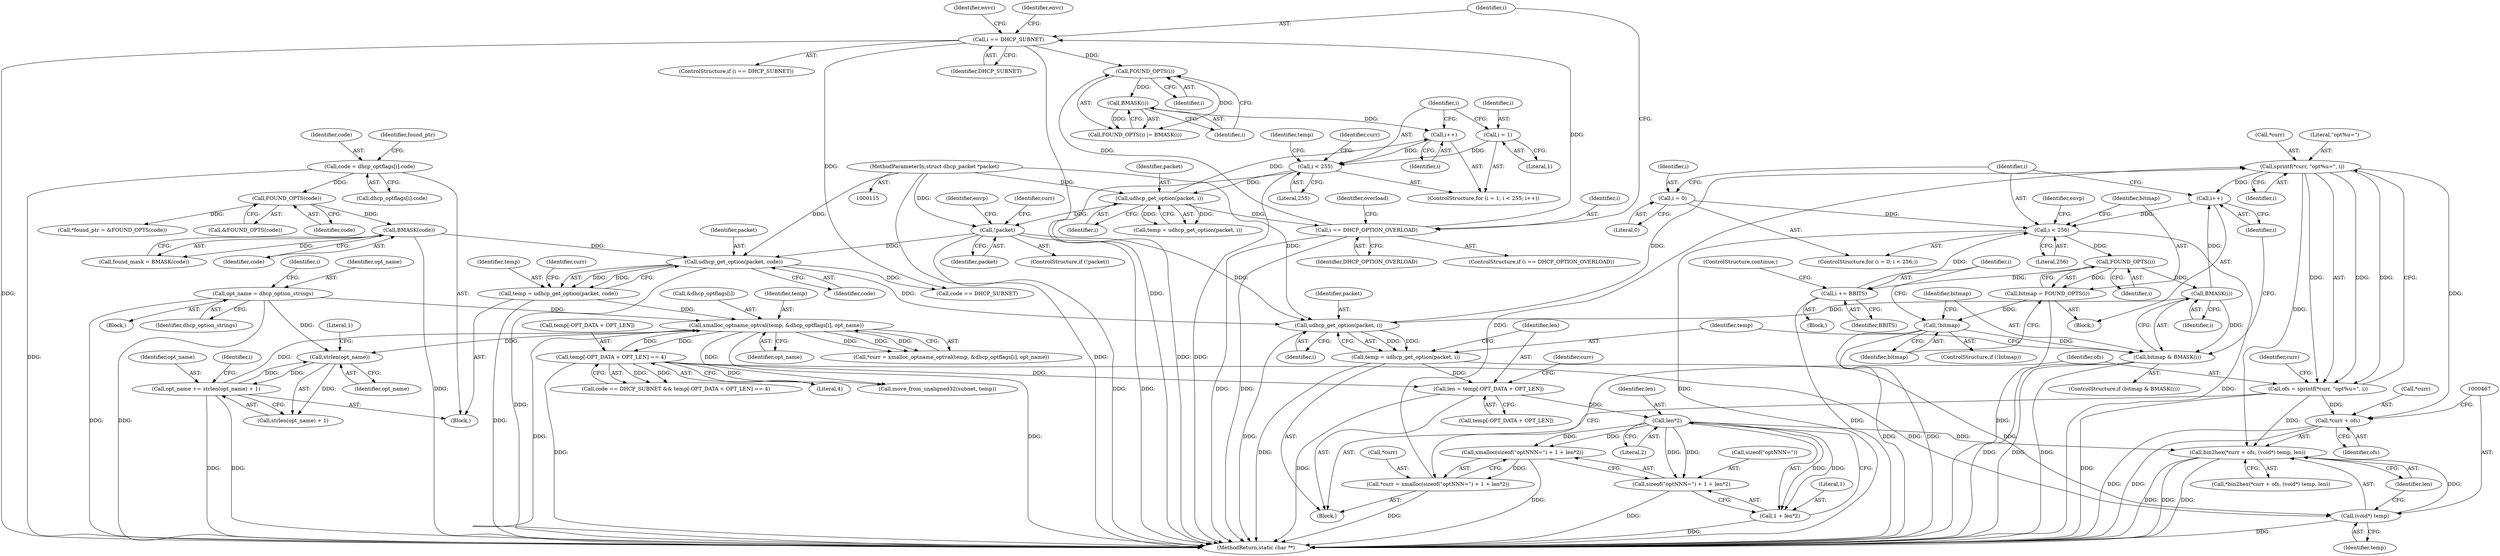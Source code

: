 digraph "0_busybox_74d9f1ba37010face4bd1449df4d60dd84450b06_0@API" {
"1000454" [label="(Call,sprintf(*curr, \"opt%u=\", i))"];
"1000440" [label="(Call,*curr = xmalloc(sizeof(\"optNNN=\") + 1 + len*2))"];
"1000443" [label="(Call,xmalloc(sizeof(\"optNNN=\") + 1 + len*2))"];
"1000449" [label="(Call,len*2)"];
"1000432" [label="(Call,len = temp[-OPT_DATA + OPT_LEN])"];
"1000427" [label="(Call,temp = udhcp_get_option(packet, i))"];
"1000429" [label="(Call,udhcp_get_option(packet, i))"];
"1000343" [label="(Call,udhcp_get_option(packet, code))"];
"1000204" [label="(Call,!packet)"];
"1000152" [label="(Call,udhcp_get_option(packet, i))"];
"1000116" [label="(MethodParameterIn,struct dhcp_packet *packet)"];
"1000144" [label="(Call,i < 255)"];
"1000141" [label="(Call,i = 1)"];
"1000147" [label="(Call,i++)"];
"1000178" [label="(Call,BMASK(i))"];
"1000176" [label="(Call,FOUND_OPTS(i))"];
"1000168" [label="(Call,i == DHCP_SUBNET)"];
"1000159" [label="(Call,i == DHCP_OPTION_OVERLOAD)"];
"1000328" [label="(Call,BMASK(code))"];
"1000323" [label="(Call,FOUND_OPTS(code))"];
"1000312" [label="(Call,code = dhcp_optflags[i].code)"];
"1000422" [label="(Call,BMASK(i))"];
"1000409" [label="(Call,FOUND_OPTS(i))"];
"1000402" [label="(Call,i < 256)"];
"1000475" [label="(Call,i++)"];
"1000454" [label="(Call,sprintf(*curr, \"opt%u=\", i))"];
"1000399" [label="(Call,i = 0)"];
"1000415" [label="(Call,i += BBITS)"];
"1000365" [label="(Call,temp[-OPT_DATA + OPT_LEN] == 4)"];
"1000349" [label="(Call,xmalloc_optname_optval(temp, &dhcp_optflags[i], opt_name))"];
"1000341" [label="(Call,temp = udhcp_get_option(packet, code))"];
"1000301" [label="(Call,opt_name = dhcp_option_strings)"];
"1000390" [label="(Call,opt_name += strlen(opt_name) + 1)"];
"1000393" [label="(Call,strlen(opt_name))"];
"1000452" [label="(Call,ofs = sprintf(*curr, \"opt%u=\", i))"];
"1000461" [label="(Call,bin2hex(*curr + ofs, (void*) temp, len))"];
"1000462" [label="(Call,*curr + ofs)"];
"1000407" [label="(Call,bitmap = FOUND_OPTS(i))"];
"1000412" [label="(Call,!bitmap)"];
"1000420" [label="(Call,bitmap & BMASK(i))"];
"1000444" [label="(Call,sizeof(\"optNNN=\") + 1 + len*2)"];
"1000447" [label="(Call,1 + len*2)"];
"1000466" [label="(Call,(void*) temp)"];
"1000146" [label="(Literal,255)"];
"1000145" [label="(Identifier,i)"];
"1000460" [label="(Call,*bin2hex(*curr + ofs, (void*) temp, len))"];
"1000417" [label="(Identifier,BBITS)"];
"1000413" [label="(Identifier,bitmap)"];
"1000419" [label="(ControlStructure,if (bitmap & BMASK(i)))"];
"1000170" [label="(Identifier,DHCP_SUBNET)"];
"1000422" [label="(Call,BMASK(i))"];
"1000150" [label="(Call,temp = udhcp_get_option(packet, i))"];
"1000416" [label="(Identifier,i)"];
"1000163" [label="(Identifier,overload)"];
"1000346" [label="(Call,*curr = xmalloc_optname_optval(temp, &dhcp_optflags[i], opt_name))"];
"1000181" [label="(Identifier,curr)"];
"1000116" [label="(MethodParameterIn,struct dhcp_packet *packet)"];
"1000428" [label="(Identifier,temp)"];
"1000420" [label="(Call,bitmap & BMASK(i))"];
"1000159" [label="(Call,i == DHCP_OPTION_OVERLOAD)"];
"1000403" [label="(Identifier,i)"];
"1000410" [label="(Identifier,i)"];
"1000343" [label="(Call,udhcp_get_option(packet, code))"];
"1000362" [label="(Call,code == DHCP_SUBNET)"];
"1000465" [label="(Identifier,ofs)"];
"1000158" [label="(ControlStructure,if (i == DHCP_OPTION_OVERLOAD))"];
"1000341" [label="(Call,temp = udhcp_get_option(packet, code))"];
"1000351" [label="(Call,&dhcp_optflags[i])"];
"1000447" [label="(Call,1 + len*2)"];
"1000442" [label="(Identifier,curr)"];
"1000458" [label="(Identifier,i)"];
"1000453" [label="(Identifier,ofs)"];
"1000207" [label="(Identifier,envp)"];
"1000179" [label="(Identifier,i)"];
"1000205" [label="(Identifier,packet)"];
"1000431" [label="(Identifier,i)"];
"1000154" [label="(Identifier,i)"];
"1000407" [label="(Call,bitmap = FOUND_OPTS(i))"];
"1000404" [label="(Literal,256)"];
"1000421" [label="(Identifier,bitmap)"];
"1000418" [label="(ControlStructure,continue;)"];
"1000455" [label="(Call,*curr)"];
"1000326" [label="(Call,found_mask = BMASK(code))"];
"1000398" [label="(ControlStructure,for (i = 0; i < 256;))"];
"1000322" [label="(Call,&FOUND_OPTS(code))"];
"1000462" [label="(Call,*curr + ofs)"];
"1000393" [label="(Call,strlen(opt_name))"];
"1000423" [label="(Identifier,i)"];
"1000445" [label="(Call,sizeof(\"optNNN=\"))"];
"1000175" [label="(Call,FOUND_OPTS(i) |= BMASK(i))"];
"1000355" [label="(Identifier,opt_name)"];
"1000168" [label="(Call,i == DHCP_SUBNET)"];
"1000305" [label="(Identifier,i)"];
"1000451" [label="(Literal,2)"];
"1000147" [label="(Call,i++)"];
"1000476" [label="(Identifier,i)"];
"1000412" [label="(Call,!bitmap)"];
"1000457" [label="(Literal,\"opt%u=\")"];
"1000415" [label="(Call,i += BBITS)"];
"1000312" [label="(Call,code = dhcp_optflags[i].code)"];
"1000411" [label="(ControlStructure,if (!bitmap))"];
"1000394" [label="(Identifier,opt_name)"];
"1000402" [label="(Call,i < 256)"];
"1000450" [label="(Identifier,len)"];
"1000349" [label="(Call,xmalloc_optname_optval(temp, &dhcp_optflags[i], opt_name))"];
"1000153" [label="(Identifier,packet)"];
"1000461" [label="(Call,bin2hex(*curr + ofs, (void*) temp, len))"];
"1000429" [label="(Call,udhcp_get_option(packet, i))"];
"1000210" [label="(Identifier,curr)"];
"1000427" [label="(Call,temp = udhcp_get_option(packet, i))"];
"1000469" [label="(Identifier,len)"];
"1000414" [label="(Block,)"];
"1000302" [label="(Identifier,opt_name)"];
"1000172" [label="(Identifier,envc)"];
"1000344" [label="(Identifier,packet)"];
"1000140" [label="(ControlStructure,for (i = 1; i < 255; i++))"];
"1000372" [label="(Literal,4)"];
"1000161" [label="(Identifier,DHCP_OPTION_OVERLOAD)"];
"1000350" [label="(Identifier,temp)"];
"1000400" [label="(Identifier,i)"];
"1000303" [label="(Identifier,dhcp_option_strings)"];
"1000342" [label="(Identifier,temp)"];
"1000408" [label="(Identifier,bitmap)"];
"1000204" [label="(Call,!packet)"];
"1000144" [label="(Call,i < 255)"];
"1000143" [label="(Literal,1)"];
"1000177" [label="(Identifier,i)"];
"1000399" [label="(Call,i = 0)"];
"1000167" [label="(ControlStructure,if (i == DHCP_SUBNET))"];
"1000395" [label="(Literal,1)"];
"1000314" [label="(Call,dhcp_optflags[i].code)"];
"1000174" [label="(Identifier,envc)"];
"1000324" [label="(Identifier,code)"];
"1000463" [label="(Call,*curr)"];
"1000452" [label="(Call,ofs = sprintf(*curr, \"opt%u=\", i))"];
"1000432" [label="(Call,len = temp[-OPT_DATA + OPT_LEN])"];
"1000466" [label="(Call,(void*) temp)"];
"1000397" [label="(Identifier,i)"];
"1000323" [label="(Call,FOUND_OPTS(code))"];
"1000365" [label="(Call,temp[-OPT_DATA + OPT_LEN] == 4)"];
"1000151" [label="(Identifier,temp)"];
"1000141" [label="(Call,i = 1)"];
"1000479" [label="(MethodReturn,static char **)"];
"1000313" [label="(Identifier,code)"];
"1000361" [label="(Call,code == DHCP_SUBNET && temp[-OPT_DATA + OPT_LEN] == 4)"];
"1000160" [label="(Identifier,i)"];
"1000366" [label="(Call,temp[-OPT_DATA + OPT_LEN])"];
"1000203" [label="(ControlStructure,if (!packet))"];
"1000142" [label="(Identifier,i)"];
"1000348" [label="(Identifier,curr)"];
"1000329" [label="(Identifier,code)"];
"1000444" [label="(Call,sizeof(\"optNNN=\") + 1 + len*2)"];
"1000320" [label="(Call,*found_ptr = &FOUND_OPTS(code))"];
"1000434" [label="(Call,temp[-OPT_DATA + OPT_LEN])"];
"1000176" [label="(Call,FOUND_OPTS(i))"];
"1000152" [label="(Call,udhcp_get_option(packet, i))"];
"1000391" [label="(Identifier,opt_name)"];
"1000321" [label="(Identifier,found_ptr)"];
"1000424" [label="(Block,)"];
"1000148" [label="(Identifier,i)"];
"1000401" [label="(Literal,0)"];
"1000117" [label="(Block,)"];
"1000478" [label="(Identifier,envp)"];
"1000178" [label="(Call,BMASK(i))"];
"1000405" [label="(Block,)"];
"1000449" [label="(Call,len*2)"];
"1000433" [label="(Identifier,len)"];
"1000454" [label="(Call,sprintf(*curr, \"opt%u=\", i))"];
"1000390" [label="(Call,opt_name += strlen(opt_name) + 1)"];
"1000441" [label="(Call,*curr)"];
"1000375" [label="(Call,move_from_unaligned32(subnet, temp))"];
"1000328" [label="(Call,BMASK(code))"];
"1000468" [label="(Identifier,temp)"];
"1000169" [label="(Identifier,i)"];
"1000301" [label="(Call,opt_name = dhcp_option_strings)"];
"1000464" [label="(Identifier,curr)"];
"1000430" [label="(Identifier,packet)"];
"1000475" [label="(Call,i++)"];
"1000310" [label="(Block,)"];
"1000443" [label="(Call,xmalloc(sizeof(\"optNNN=\") + 1 + len*2))"];
"1000409" [label="(Call,FOUND_OPTS(i))"];
"1000345" [label="(Identifier,code)"];
"1000392" [label="(Call,strlen(opt_name) + 1)"];
"1000448" [label="(Literal,1)"];
"1000440" [label="(Call,*curr = xmalloc(sizeof(\"optNNN=\") + 1 + len*2))"];
"1000454" -> "1000452"  [label="AST: "];
"1000454" -> "1000458"  [label="CFG: "];
"1000455" -> "1000454"  [label="AST: "];
"1000457" -> "1000454"  [label="AST: "];
"1000458" -> "1000454"  [label="AST: "];
"1000452" -> "1000454"  [label="CFG: "];
"1000454" -> "1000452"  [label="DDG: "];
"1000454" -> "1000452"  [label="DDG: "];
"1000454" -> "1000452"  [label="DDG: "];
"1000440" -> "1000454"  [label="DDG: "];
"1000429" -> "1000454"  [label="DDG: "];
"1000454" -> "1000461"  [label="DDG: "];
"1000454" -> "1000462"  [label="DDG: "];
"1000454" -> "1000475"  [label="DDG: "];
"1000440" -> "1000424"  [label="AST: "];
"1000440" -> "1000443"  [label="CFG: "];
"1000441" -> "1000440"  [label="AST: "];
"1000443" -> "1000440"  [label="AST: "];
"1000453" -> "1000440"  [label="CFG: "];
"1000440" -> "1000479"  [label="DDG: "];
"1000443" -> "1000440"  [label="DDG: "];
"1000443" -> "1000444"  [label="CFG: "];
"1000444" -> "1000443"  [label="AST: "];
"1000443" -> "1000479"  [label="DDG: "];
"1000449" -> "1000443"  [label="DDG: "];
"1000449" -> "1000443"  [label="DDG: "];
"1000449" -> "1000447"  [label="AST: "];
"1000449" -> "1000451"  [label="CFG: "];
"1000450" -> "1000449"  [label="AST: "];
"1000451" -> "1000449"  [label="AST: "];
"1000447" -> "1000449"  [label="CFG: "];
"1000449" -> "1000444"  [label="DDG: "];
"1000449" -> "1000444"  [label="DDG: "];
"1000449" -> "1000447"  [label="DDG: "];
"1000449" -> "1000447"  [label="DDG: "];
"1000432" -> "1000449"  [label="DDG: "];
"1000449" -> "1000461"  [label="DDG: "];
"1000432" -> "1000424"  [label="AST: "];
"1000432" -> "1000434"  [label="CFG: "];
"1000433" -> "1000432"  [label="AST: "];
"1000434" -> "1000432"  [label="AST: "];
"1000442" -> "1000432"  [label="CFG: "];
"1000432" -> "1000479"  [label="DDG: "];
"1000427" -> "1000432"  [label="DDG: "];
"1000365" -> "1000432"  [label="DDG: "];
"1000427" -> "1000424"  [label="AST: "];
"1000427" -> "1000429"  [label="CFG: "];
"1000428" -> "1000427"  [label="AST: "];
"1000429" -> "1000427"  [label="AST: "];
"1000433" -> "1000427"  [label="CFG: "];
"1000427" -> "1000479"  [label="DDG: "];
"1000429" -> "1000427"  [label="DDG: "];
"1000429" -> "1000427"  [label="DDG: "];
"1000427" -> "1000466"  [label="DDG: "];
"1000429" -> "1000431"  [label="CFG: "];
"1000430" -> "1000429"  [label="AST: "];
"1000431" -> "1000429"  [label="AST: "];
"1000429" -> "1000479"  [label="DDG: "];
"1000343" -> "1000429"  [label="DDG: "];
"1000204" -> "1000429"  [label="DDG: "];
"1000116" -> "1000429"  [label="DDG: "];
"1000422" -> "1000429"  [label="DDG: "];
"1000343" -> "1000341"  [label="AST: "];
"1000343" -> "1000345"  [label="CFG: "];
"1000344" -> "1000343"  [label="AST: "];
"1000345" -> "1000343"  [label="AST: "];
"1000341" -> "1000343"  [label="CFG: "];
"1000343" -> "1000479"  [label="DDG: "];
"1000343" -> "1000341"  [label="DDG: "];
"1000343" -> "1000341"  [label="DDG: "];
"1000204" -> "1000343"  [label="DDG: "];
"1000116" -> "1000343"  [label="DDG: "];
"1000328" -> "1000343"  [label="DDG: "];
"1000343" -> "1000362"  [label="DDG: "];
"1000204" -> "1000203"  [label="AST: "];
"1000204" -> "1000205"  [label="CFG: "];
"1000205" -> "1000204"  [label="AST: "];
"1000207" -> "1000204"  [label="CFG: "];
"1000210" -> "1000204"  [label="CFG: "];
"1000204" -> "1000479"  [label="DDG: "];
"1000204" -> "1000479"  [label="DDG: "];
"1000152" -> "1000204"  [label="DDG: "];
"1000116" -> "1000204"  [label="DDG: "];
"1000152" -> "1000150"  [label="AST: "];
"1000152" -> "1000154"  [label="CFG: "];
"1000153" -> "1000152"  [label="AST: "];
"1000154" -> "1000152"  [label="AST: "];
"1000150" -> "1000152"  [label="CFG: "];
"1000152" -> "1000147"  [label="DDG: "];
"1000152" -> "1000150"  [label="DDG: "];
"1000152" -> "1000150"  [label="DDG: "];
"1000116" -> "1000152"  [label="DDG: "];
"1000144" -> "1000152"  [label="DDG: "];
"1000152" -> "1000159"  [label="DDG: "];
"1000116" -> "1000115"  [label="AST: "];
"1000116" -> "1000479"  [label="DDG: "];
"1000144" -> "1000140"  [label="AST: "];
"1000144" -> "1000146"  [label="CFG: "];
"1000145" -> "1000144"  [label="AST: "];
"1000146" -> "1000144"  [label="AST: "];
"1000151" -> "1000144"  [label="CFG: "];
"1000181" -> "1000144"  [label="CFG: "];
"1000144" -> "1000479"  [label="DDG: "];
"1000144" -> "1000479"  [label="DDG: "];
"1000141" -> "1000144"  [label="DDG: "];
"1000147" -> "1000144"  [label="DDG: "];
"1000141" -> "1000140"  [label="AST: "];
"1000141" -> "1000143"  [label="CFG: "];
"1000142" -> "1000141"  [label="AST: "];
"1000143" -> "1000141"  [label="AST: "];
"1000145" -> "1000141"  [label="CFG: "];
"1000147" -> "1000140"  [label="AST: "];
"1000147" -> "1000148"  [label="CFG: "];
"1000148" -> "1000147"  [label="AST: "];
"1000145" -> "1000147"  [label="CFG: "];
"1000178" -> "1000147"  [label="DDG: "];
"1000178" -> "1000175"  [label="AST: "];
"1000178" -> "1000179"  [label="CFG: "];
"1000179" -> "1000178"  [label="AST: "];
"1000175" -> "1000178"  [label="CFG: "];
"1000178" -> "1000175"  [label="DDG: "];
"1000176" -> "1000178"  [label="DDG: "];
"1000176" -> "1000175"  [label="AST: "];
"1000176" -> "1000177"  [label="CFG: "];
"1000177" -> "1000176"  [label="AST: "];
"1000179" -> "1000176"  [label="CFG: "];
"1000176" -> "1000175"  [label="DDG: "];
"1000168" -> "1000176"  [label="DDG: "];
"1000159" -> "1000176"  [label="DDG: "];
"1000168" -> "1000167"  [label="AST: "];
"1000168" -> "1000170"  [label="CFG: "];
"1000169" -> "1000168"  [label="AST: "];
"1000170" -> "1000168"  [label="AST: "];
"1000172" -> "1000168"  [label="CFG: "];
"1000174" -> "1000168"  [label="CFG: "];
"1000168" -> "1000479"  [label="DDG: "];
"1000168" -> "1000479"  [label="DDG: "];
"1000159" -> "1000168"  [label="DDG: "];
"1000168" -> "1000362"  [label="DDG: "];
"1000159" -> "1000158"  [label="AST: "];
"1000159" -> "1000161"  [label="CFG: "];
"1000160" -> "1000159"  [label="AST: "];
"1000161" -> "1000159"  [label="AST: "];
"1000163" -> "1000159"  [label="CFG: "];
"1000169" -> "1000159"  [label="CFG: "];
"1000159" -> "1000479"  [label="DDG: "];
"1000159" -> "1000479"  [label="DDG: "];
"1000328" -> "1000326"  [label="AST: "];
"1000328" -> "1000329"  [label="CFG: "];
"1000329" -> "1000328"  [label="AST: "];
"1000326" -> "1000328"  [label="CFG: "];
"1000328" -> "1000479"  [label="DDG: "];
"1000328" -> "1000326"  [label="DDG: "];
"1000323" -> "1000328"  [label="DDG: "];
"1000323" -> "1000322"  [label="AST: "];
"1000323" -> "1000324"  [label="CFG: "];
"1000324" -> "1000323"  [label="AST: "];
"1000322" -> "1000323"  [label="CFG: "];
"1000323" -> "1000320"  [label="DDG: "];
"1000312" -> "1000323"  [label="DDG: "];
"1000312" -> "1000310"  [label="AST: "];
"1000312" -> "1000314"  [label="CFG: "];
"1000313" -> "1000312"  [label="AST: "];
"1000314" -> "1000312"  [label="AST: "];
"1000321" -> "1000312"  [label="CFG: "];
"1000312" -> "1000479"  [label="DDG: "];
"1000422" -> "1000420"  [label="AST: "];
"1000422" -> "1000423"  [label="CFG: "];
"1000423" -> "1000422"  [label="AST: "];
"1000420" -> "1000422"  [label="CFG: "];
"1000422" -> "1000420"  [label="DDG: "];
"1000409" -> "1000422"  [label="DDG: "];
"1000422" -> "1000475"  [label="DDG: "];
"1000409" -> "1000407"  [label="AST: "];
"1000409" -> "1000410"  [label="CFG: "];
"1000410" -> "1000409"  [label="AST: "];
"1000407" -> "1000409"  [label="CFG: "];
"1000409" -> "1000407"  [label="DDG: "];
"1000402" -> "1000409"  [label="DDG: "];
"1000409" -> "1000415"  [label="DDG: "];
"1000402" -> "1000398"  [label="AST: "];
"1000402" -> "1000404"  [label="CFG: "];
"1000403" -> "1000402"  [label="AST: "];
"1000404" -> "1000402"  [label="AST: "];
"1000408" -> "1000402"  [label="CFG: "];
"1000478" -> "1000402"  [label="CFG: "];
"1000402" -> "1000479"  [label="DDG: "];
"1000402" -> "1000479"  [label="DDG: "];
"1000475" -> "1000402"  [label="DDG: "];
"1000399" -> "1000402"  [label="DDG: "];
"1000415" -> "1000402"  [label="DDG: "];
"1000475" -> "1000405"  [label="AST: "];
"1000475" -> "1000476"  [label="CFG: "];
"1000476" -> "1000475"  [label="AST: "];
"1000403" -> "1000475"  [label="CFG: "];
"1000399" -> "1000398"  [label="AST: "];
"1000399" -> "1000401"  [label="CFG: "];
"1000400" -> "1000399"  [label="AST: "];
"1000401" -> "1000399"  [label="AST: "];
"1000403" -> "1000399"  [label="CFG: "];
"1000415" -> "1000414"  [label="AST: "];
"1000415" -> "1000417"  [label="CFG: "];
"1000416" -> "1000415"  [label="AST: "];
"1000417" -> "1000415"  [label="AST: "];
"1000418" -> "1000415"  [label="CFG: "];
"1000415" -> "1000479"  [label="DDG: "];
"1000365" -> "1000361"  [label="AST: "];
"1000365" -> "1000372"  [label="CFG: "];
"1000366" -> "1000365"  [label="AST: "];
"1000372" -> "1000365"  [label="AST: "];
"1000361" -> "1000365"  [label="CFG: "];
"1000365" -> "1000479"  [label="DDG: "];
"1000365" -> "1000349"  [label="DDG: "];
"1000365" -> "1000361"  [label="DDG: "];
"1000365" -> "1000361"  [label="DDG: "];
"1000349" -> "1000365"  [label="DDG: "];
"1000365" -> "1000375"  [label="DDG: "];
"1000365" -> "1000466"  [label="DDG: "];
"1000349" -> "1000346"  [label="AST: "];
"1000349" -> "1000355"  [label="CFG: "];
"1000350" -> "1000349"  [label="AST: "];
"1000351" -> "1000349"  [label="AST: "];
"1000355" -> "1000349"  [label="AST: "];
"1000346" -> "1000349"  [label="CFG: "];
"1000349" -> "1000479"  [label="DDG: "];
"1000349" -> "1000479"  [label="DDG: "];
"1000349" -> "1000346"  [label="DDG: "];
"1000349" -> "1000346"  [label="DDG: "];
"1000349" -> "1000346"  [label="DDG: "];
"1000341" -> "1000349"  [label="DDG: "];
"1000301" -> "1000349"  [label="DDG: "];
"1000390" -> "1000349"  [label="DDG: "];
"1000349" -> "1000375"  [label="DDG: "];
"1000349" -> "1000393"  [label="DDG: "];
"1000341" -> "1000310"  [label="AST: "];
"1000342" -> "1000341"  [label="AST: "];
"1000348" -> "1000341"  [label="CFG: "];
"1000341" -> "1000479"  [label="DDG: "];
"1000301" -> "1000117"  [label="AST: "];
"1000301" -> "1000303"  [label="CFG: "];
"1000302" -> "1000301"  [label="AST: "];
"1000303" -> "1000301"  [label="AST: "];
"1000305" -> "1000301"  [label="CFG: "];
"1000301" -> "1000479"  [label="DDG: "];
"1000301" -> "1000479"  [label="DDG: "];
"1000301" -> "1000393"  [label="DDG: "];
"1000390" -> "1000310"  [label="AST: "];
"1000390" -> "1000392"  [label="CFG: "];
"1000391" -> "1000390"  [label="AST: "];
"1000392" -> "1000390"  [label="AST: "];
"1000397" -> "1000390"  [label="CFG: "];
"1000390" -> "1000479"  [label="DDG: "];
"1000390" -> "1000479"  [label="DDG: "];
"1000393" -> "1000390"  [label="DDG: "];
"1000390" -> "1000393"  [label="DDG: "];
"1000393" -> "1000392"  [label="AST: "];
"1000393" -> "1000394"  [label="CFG: "];
"1000394" -> "1000393"  [label="AST: "];
"1000395" -> "1000393"  [label="CFG: "];
"1000393" -> "1000392"  [label="DDG: "];
"1000452" -> "1000424"  [label="AST: "];
"1000453" -> "1000452"  [label="AST: "];
"1000464" -> "1000452"  [label="CFG: "];
"1000452" -> "1000479"  [label="DDG: "];
"1000452" -> "1000461"  [label="DDG: "];
"1000452" -> "1000462"  [label="DDG: "];
"1000461" -> "1000460"  [label="AST: "];
"1000461" -> "1000469"  [label="CFG: "];
"1000462" -> "1000461"  [label="AST: "];
"1000466" -> "1000461"  [label="AST: "];
"1000469" -> "1000461"  [label="AST: "];
"1000460" -> "1000461"  [label="CFG: "];
"1000461" -> "1000479"  [label="DDG: "];
"1000461" -> "1000479"  [label="DDG: "];
"1000461" -> "1000479"  [label="DDG: "];
"1000466" -> "1000461"  [label="DDG: "];
"1000462" -> "1000465"  [label="CFG: "];
"1000463" -> "1000462"  [label="AST: "];
"1000465" -> "1000462"  [label="AST: "];
"1000467" -> "1000462"  [label="CFG: "];
"1000462" -> "1000479"  [label="DDG: "];
"1000462" -> "1000479"  [label="DDG: "];
"1000407" -> "1000405"  [label="AST: "];
"1000408" -> "1000407"  [label="AST: "];
"1000413" -> "1000407"  [label="CFG: "];
"1000407" -> "1000479"  [label="DDG: "];
"1000407" -> "1000412"  [label="DDG: "];
"1000412" -> "1000411"  [label="AST: "];
"1000412" -> "1000413"  [label="CFG: "];
"1000413" -> "1000412"  [label="AST: "];
"1000416" -> "1000412"  [label="CFG: "];
"1000421" -> "1000412"  [label="CFG: "];
"1000412" -> "1000479"  [label="DDG: "];
"1000412" -> "1000479"  [label="DDG: "];
"1000412" -> "1000420"  [label="DDG: "];
"1000420" -> "1000419"  [label="AST: "];
"1000421" -> "1000420"  [label="AST: "];
"1000428" -> "1000420"  [label="CFG: "];
"1000476" -> "1000420"  [label="CFG: "];
"1000420" -> "1000479"  [label="DDG: "];
"1000420" -> "1000479"  [label="DDG: "];
"1000420" -> "1000479"  [label="DDG: "];
"1000444" -> "1000447"  [label="CFG: "];
"1000445" -> "1000444"  [label="AST: "];
"1000447" -> "1000444"  [label="AST: "];
"1000444" -> "1000479"  [label="DDG: "];
"1000448" -> "1000447"  [label="AST: "];
"1000447" -> "1000479"  [label="DDG: "];
"1000466" -> "1000468"  [label="CFG: "];
"1000467" -> "1000466"  [label="AST: "];
"1000468" -> "1000466"  [label="AST: "];
"1000469" -> "1000466"  [label="CFG: "];
"1000466" -> "1000479"  [label="DDG: "];
}
